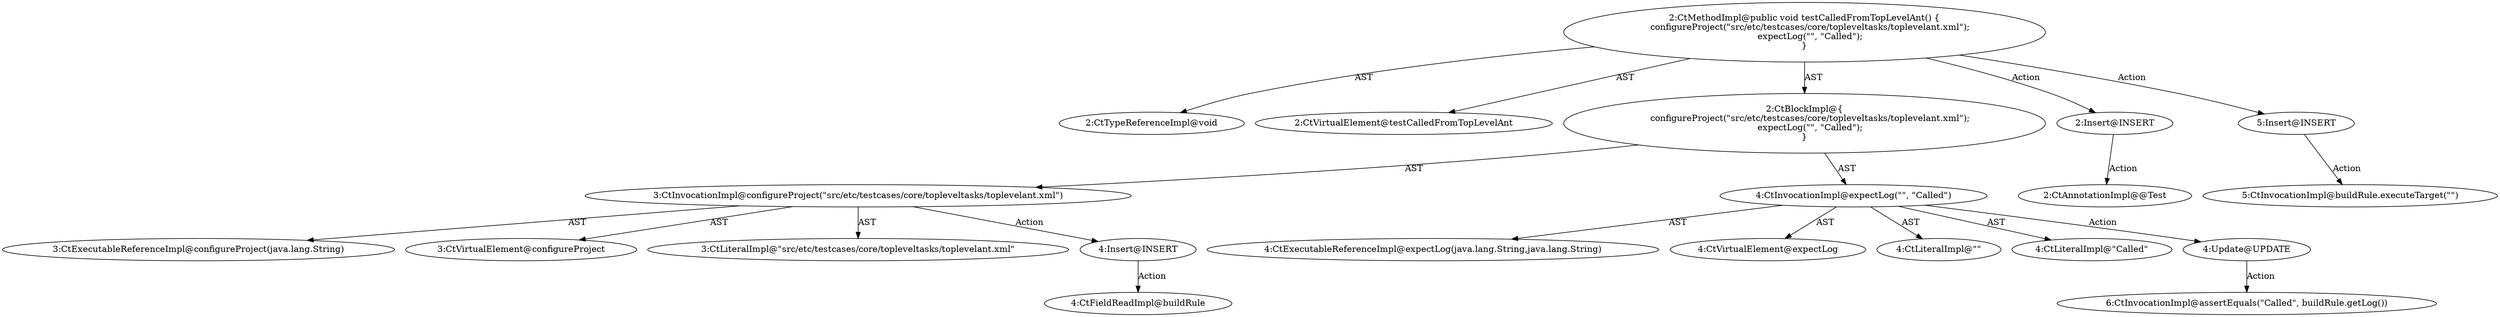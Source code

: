 digraph "testCalledFromTopLevelAnt#?" {
0 [label="2:CtTypeReferenceImpl@void" shape=ellipse]
1 [label="2:CtVirtualElement@testCalledFromTopLevelAnt" shape=ellipse]
2 [label="3:CtExecutableReferenceImpl@configureProject(java.lang.String)" shape=ellipse]
3 [label="3:CtVirtualElement@configureProject" shape=ellipse]
4 [label="3:CtLiteralImpl@\"src/etc/testcases/core/topleveltasks/toplevelant.xml\"" shape=ellipse]
5 [label="3:CtInvocationImpl@configureProject(\"src/etc/testcases/core/topleveltasks/toplevelant.xml\")" shape=ellipse]
6 [label="4:CtExecutableReferenceImpl@expectLog(java.lang.String,java.lang.String)" shape=ellipse]
7 [label="4:CtVirtualElement@expectLog" shape=ellipse]
8 [label="4:CtLiteralImpl@\"\"" shape=ellipse]
9 [label="4:CtLiteralImpl@\"Called\"" shape=ellipse]
10 [label="4:CtInvocationImpl@expectLog(\"\", \"Called\")" shape=ellipse]
11 [label="2:CtBlockImpl@\{
    configureProject(\"src/etc/testcases/core/topleveltasks/toplevelant.xml\");
    expectLog(\"\", \"Called\");
\}" shape=ellipse]
12 [label="2:CtMethodImpl@public void testCalledFromTopLevelAnt() \{
    configureProject(\"src/etc/testcases/core/topleveltasks/toplevelant.xml\");
    expectLog(\"\", \"Called\");
\}" shape=ellipse]
13 [label="4:Update@UPDATE" shape=ellipse]
14 [label="6:CtInvocationImpl@assertEquals(\"Called\", buildRule.getLog())" shape=ellipse]
15 [label="2:Insert@INSERT" shape=ellipse]
16 [label="2:CtAnnotationImpl@@Test" shape=ellipse]
17 [label="5:Insert@INSERT" shape=ellipse]
18 [label="5:CtInvocationImpl@buildRule.executeTarget(\"\")" shape=ellipse]
19 [label="4:Insert@INSERT" shape=ellipse]
20 [label="4:CtFieldReadImpl@buildRule" shape=ellipse]
5 -> 3 [label="AST"];
5 -> 2 [label="AST"];
5 -> 4 [label="AST"];
5 -> 19 [label="Action"];
10 -> 7 [label="AST"];
10 -> 6 [label="AST"];
10 -> 8 [label="AST"];
10 -> 9 [label="AST"];
10 -> 13 [label="Action"];
11 -> 5 [label="AST"];
11 -> 10 [label="AST"];
12 -> 1 [label="AST"];
12 -> 0 [label="AST"];
12 -> 11 [label="AST"];
12 -> 15 [label="Action"];
12 -> 17 [label="Action"];
13 -> 14 [label="Action"];
15 -> 16 [label="Action"];
17 -> 18 [label="Action"];
19 -> 20 [label="Action"];
}
